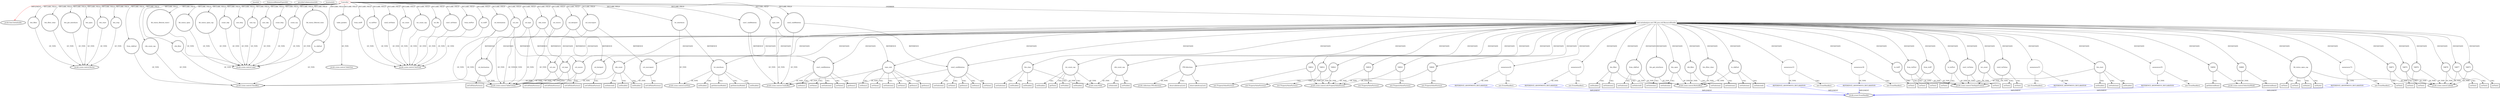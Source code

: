 digraph {
baseInfo[graphId=1009,category="extension_graph",isAnonymous=false,possibleRelation=true]
frameworkRelatedTypesInfo[0="javafx.fxml.Initializable"]
possibleCollaborationsInfo[0="1009~OVERRIDING_METHOD_DECLARATION-INSTANTIATION-~javafx.fxml.Initializable ~javafx.event.EventHandler ~false~true"]
locationInfo[projectName="NirmalL-Shark",filePath="/NirmalL-Shark/Shark-master/src/Controller.java",contextSignature="Controller",graphId="1009"]
0[label="Controller",vertexType="ROOT_CLIENT_CLASS_DECLARATION",isFrameworkType=false,color=red]
1[label="javafx.fxml.Initializable",vertexType="FRAMEWORK_INTERFACE_TYPE",isFrameworkType=true,peripheries=2]
2[label="btn_filter",vertexType="FIELD_DECLARATION",isFrameworkType=true,peripheries=2,shape=circle]
3[label="javafx.scene.control.Button",vertexType="FRAMEWORK_CLASS_TYPE",isFrameworkType=true,peripheries=2]
4[label="btn_filter_clear",vertexType="FIELD_DECLARATION",isFrameworkType=true,peripheries=2,shape=circle]
6[label="btn_get_interfaces",vertexType="FIELD_DECLARATION",isFrameworkType=true,peripheries=2,shape=circle]
8[label="btn_open",vertexType="FIELD_DECLARATION",isFrameworkType=true,peripheries=2,shape=circle]
10[label="btn_start",vertexType="FIELD_DECLARATION",isFrameworkType=true,peripheries=2,shape=circle]
12[label="btn_stop",vertexType="FIELD_DECLARATION",isFrameworkType=true,peripheries=2,shape=circle]
14[label="chk_count",vertexType="FIELD_DECLARATION",isFrameworkType=true,peripheries=2,shape=circle]
15[label="javafx.scene.control.CheckBox",vertexType="FRAMEWORK_CLASS_TYPE",isFrameworkType=true,peripheries=2]
16[label="chk_count_cap",vertexType="FIELD_DECLARATION",isFrameworkType=true,peripheries=2,shape=circle]
18[label="chk_filter",vertexType="FIELD_DECLARATION",isFrameworkType=true,peripheries=2,shape=circle]
20[label="col_destination",vertexType="FIELD_DECLARATION",isFrameworkType=true,peripheries=2,shape=circle]
21[label="javafx.scene.control.TableColumn",vertexType="FRAMEWORK_CLASS_TYPE",isFrameworkType=true,peripheries=2]
22[label="col_destport",vertexType="FIELD_DECLARATION",isFrameworkType=true,peripheries=2,shape=circle]
24[label="col_size",vertexType="FIELD_DECLARATION",isFrameworkType=true,peripheries=2,shape=circle]
26[label="col_source",vertexType="FIELD_DECLARATION",isFrameworkType=true,peripheries=2,shape=circle]
28[label="col_sourceport",vertexType="FIELD_DECLARATION",isFrameworkType=true,peripheries=2,shape=circle]
30[label="col_type",vertexType="FIELD_DECLARATION",isFrameworkType=true,peripheries=2,shape=circle]
32[label="count_http",vertexType="FIELD_DECLARATION",isFrameworkType=true,peripheries=2,shape=circle]
33[label="javafx.scene.control.Label",vertexType="FRAMEWORK_CLASS_TYPE",isFrameworkType=true,peripheries=2]
34[label="count_tcp",vertexType="FIELD_DECLARATION",isFrameworkType=true,peripheries=2,shape=circle]
36[label="count_udp",vertexType="FIELD_DECLARATION",isFrameworkType=true,peripheries=2,shape=circle]
38[label="from_chkEnd",vertexType="FIELD_DECLARATION",isFrameworkType=true,peripheries=2,shape=circle]
40[label="from_txtIP",vertexType="FIELD_DECLARATION",isFrameworkType=true,peripheries=2,shape=circle]
41[label="javafx.scene.control.TextField",vertexType="FRAMEWORK_CLASS_TYPE",isFrameworkType=true,peripheries=2]
42[label="from_txtPort",vertexType="FIELD_DECLARATION",isFrameworkType=true,peripheries=2,shape=circle]
44[label="lbl_status_filtered_stats",vertexType="FIELD_DECLARATION",isFrameworkType=true,peripheries=2,shape=circle]
46[label="lbl_status_filtered_stats1",vertexType="FIELD_DECLARATION",isFrameworkType=true,peripheries=2,shape=circle]
48[label="lbl_status_open",vertexType="FIELD_DECLARATION",isFrameworkType=true,peripheries=2,shape=circle]
50[label="lbl_status_open_cap",vertexType="FIELD_DECLARATION",isFrameworkType=true,peripheries=2,shape=circle]
52[label="lst_interfaces",vertexType="FIELD_DECLARATION",isFrameworkType=true,peripheries=2,shape=circle]
53[label="javafx.scene.control.ListView",vertexType="FRAMEWORK_CLASS_TYPE",isFrameworkType=true,peripheries=2]
54[label="size1_cmbRelation",vertexType="FIELD_DECLARATION",isFrameworkType=true,peripheries=2,shape=circle]
55[label="javafx.scene.control.ComboBox",vertexType="FRAMEWORK_CLASS_TYPE",isFrameworkType=true,peripheries=2]
56[label="size1_txtValue",vertexType="FIELD_DECLARATION",isFrameworkType=true,peripheries=2,shape=circle]
58[label="size2_cmbRelation",vertexType="FIELD_DECLARATION",isFrameworkType=true,peripheries=2,shape=circle]
60[label="size2_txtValue",vertexType="FIELD_DECLARATION",isFrameworkType=true,peripheries=2,shape=circle]
62[label="size_http",vertexType="FIELD_DECLARATION",isFrameworkType=true,peripheries=2,shape=circle]
64[label="size_tcp",vertexType="FIELD_DECLARATION",isFrameworkType=true,peripheries=2,shape=circle]
66[label="size_udp",vertexType="FIELD_DECLARATION",isFrameworkType=true,peripheries=2,shape=circle]
68[label="table_packets",vertexType="FIELD_DECLARATION",isFrameworkType=true,peripheries=2,shape=circle]
69[label="javafx.scene.control.TableView",vertexType="FRAMEWORK_CLASS_TYPE",isFrameworkType=true,peripheries=2]
70[label="to_chkEnd",vertexType="FIELD_DECLARATION",isFrameworkType=true,peripheries=2,shape=circle]
72[label="to_txtIP",vertexType="FIELD_DECLARATION",isFrameworkType=true,peripheries=2,shape=circle]
74[label="to_txtPort",vertexType="FIELD_DECLARATION",isFrameworkType=true,peripheries=2,shape=circle]
76[label="txt_count",vertexType="FIELD_DECLARATION",isFrameworkType=true,peripheries=2,shape=circle]
78[label="txt_count_cap",vertexType="FIELD_DECLARATION",isFrameworkType=true,peripheries=2,shape=circle]
80[label="txt_file",vertexType="FIELD_DECLARATION",isFrameworkType=true,peripheries=2,shape=circle]
82[label="type_cmb",vertexType="FIELD_DECLARATION",isFrameworkType=true,peripheries=2,shape=circle]
84[label="void initialize(java.net.URL,java.util.ResourceBundle)",vertexType="OVERRIDING_METHOD_DECLARATION",isFrameworkType=false,shape=box]
85[label="btn_stop",vertexType="VARIABLE_EXPRESION",isFrameworkType=true,peripheries=2,shape=circle]
87[label="javafx.scene.Node",vertexType="FRAMEWORK_CLASS_TYPE",isFrameworkType=true,peripheries=2]
86[label="setDisable()",vertexType="INSIDE_CALL",isFrameworkType=true,peripheries=2,shape=box]
88[label="txt_count_cap",vertexType="VARIABLE_EXPRESION",isFrameworkType=true,peripheries=2,shape=circle]
89[label="setVisible()",vertexType="INSIDE_CALL",isFrameworkType=true,peripheries=2,shape=box]
91[label="chk_count_cap",vertexType="VARIABLE_EXPRESION",isFrameworkType=true,peripheries=2,shape=circle]
92[label="setVisible()",vertexType="INSIDE_CALL",isFrameworkType=true,peripheries=2,shape=box]
94[label="FXCollections",vertexType="VARIABLE_EXPRESION",isFrameworkType=true,peripheries=2,shape=circle]
96[label="javafx.collections.FXCollections",vertexType="FRAMEWORK_CLASS_TYPE",isFrameworkType=true,peripheries=2]
95[label="observableArrayList()",vertexType="INSIDE_CALL",isFrameworkType=true,peripheries=2,shape=box]
97[label="type_cmb",vertexType="VARIABLE_EXPRESION",isFrameworkType=true,peripheries=2,shape=circle]
98[label="setItems()",vertexType="INSIDE_CALL",isFrameworkType=true,peripheries=2,shape=box]
101[label="setValue()",vertexType="INSIDE_CALL",isFrameworkType=true,peripheries=2,shape=box]
103[label="observableArrayList()",vertexType="INSIDE_CALL",isFrameworkType=true,peripheries=2,shape=box]
104[label="size1_cmbRelation",vertexType="VARIABLE_EXPRESION",isFrameworkType=true,peripheries=2,shape=circle]
105[label="setItems()",vertexType="INSIDE_CALL",isFrameworkType=true,peripheries=2,shape=box]
108[label="setValue()",vertexType="INSIDE_CALL",isFrameworkType=true,peripheries=2,shape=box]
109[label="size2_cmbRelation",vertexType="VARIABLE_EXPRESION",isFrameworkType=true,peripheries=2,shape=circle]
110[label="setItems()",vertexType="INSIDE_CALL",isFrameworkType=true,peripheries=2,shape=box]
113[label="setValue()",vertexType="INSIDE_CALL",isFrameworkType=true,peripheries=2,shape=box]
114[label="col_source",vertexType="VARIABLE_EXPRESION",isFrameworkType=true,peripheries=2,shape=circle]
115[label="setCellValueFactory()",vertexType="INSIDE_CALL",isFrameworkType=true,peripheries=2,shape=box]
118[label="VAR12",vertexType="VARIABLE_EXPRESION",isFrameworkType=true,peripheries=2,shape=circle]
119[label="javafx.scene.control.cell.PropertyValueFactory",vertexType="FRAMEWORK_CLASS_TYPE",isFrameworkType=true,peripheries=2]
117[label="new PropertyValueFactory()",vertexType="CONSTRUCTOR_CALL",isFrameworkType=true,peripheries=2]
120[label="col_destination",vertexType="VARIABLE_EXPRESION",isFrameworkType=true,peripheries=2,shape=circle]
121[label="setCellValueFactory()",vertexType="INSIDE_CALL",isFrameworkType=true,peripheries=2,shape=box]
124[label="VAR14",vertexType="VARIABLE_EXPRESION",isFrameworkType=true,peripheries=2,shape=circle]
123[label="new PropertyValueFactory()",vertexType="CONSTRUCTOR_CALL",isFrameworkType=true,peripheries=2]
126[label="col_size",vertexType="VARIABLE_EXPRESION",isFrameworkType=true,peripheries=2,shape=circle]
127[label="setCellValueFactory()",vertexType="INSIDE_CALL",isFrameworkType=true,peripheries=2,shape=box]
130[label="VAR16",vertexType="VARIABLE_EXPRESION",isFrameworkType=true,peripheries=2,shape=circle]
129[label="new PropertyValueFactory()",vertexType="CONSTRUCTOR_CALL",isFrameworkType=true,peripheries=2]
132[label="col_type",vertexType="VARIABLE_EXPRESION",isFrameworkType=true,peripheries=2,shape=circle]
133[label="setCellValueFactory()",vertexType="INSIDE_CALL",isFrameworkType=true,peripheries=2,shape=box]
136[label="VAR18",vertexType="VARIABLE_EXPRESION",isFrameworkType=true,peripheries=2,shape=circle]
135[label="new PropertyValueFactory()",vertexType="CONSTRUCTOR_CALL",isFrameworkType=true,peripheries=2]
138[label="col_sourceport",vertexType="VARIABLE_EXPRESION",isFrameworkType=true,peripheries=2,shape=circle]
139[label="setCellValueFactory()",vertexType="INSIDE_CALL",isFrameworkType=true,peripheries=2,shape=box]
142[label="VAR20",vertexType="VARIABLE_EXPRESION",isFrameworkType=true,peripheries=2,shape=circle]
141[label="new PropertyValueFactory()",vertexType="CONSTRUCTOR_CALL",isFrameworkType=true,peripheries=2]
144[label="col_destport",vertexType="VARIABLE_EXPRESION",isFrameworkType=true,peripheries=2,shape=circle]
145[label="setCellValueFactory()",vertexType="INSIDE_CALL",isFrameworkType=true,peripheries=2,shape=box]
148[label="VAR22",vertexType="VARIABLE_EXPRESION",isFrameworkType=true,peripheries=2,shape=circle]
147[label="new PropertyValueFactory()",vertexType="CONSTRUCTOR_CALL",isFrameworkType=true,peripheries=2]
150[label="btn_open",vertexType="VARIABLE_EXPRESION",isFrameworkType=true,peripheries=2,shape=circle]
152[label="javafx.scene.control.ButtonBase",vertexType="FRAMEWORK_CLASS_TYPE",isFrameworkType=true,peripheries=2]
151[label="setOnAction()",vertexType="INSIDE_CALL",isFrameworkType=true,peripheries=2,shape=box]
154[label="anonymous24",vertexType="VARIABLE_EXPRESION",isFrameworkType=false,shape=circle]
155[label="REFERENCE_ANONYMOUS_DECLARATION",vertexType="REFERENCE_ANONYMOUS_DECLARATION",isFrameworkType=false,color=blue]
156[label="javafx.event.EventHandler",vertexType="FRAMEWORK_INTERFACE_TYPE",isFrameworkType=true,peripheries=2]
153[label="new EventHandler()",vertexType="CONSTRUCTOR_CALL",isFrameworkType=false]
158[label="anonymous25",vertexType="VARIABLE_EXPRESION",isFrameworkType=false,shape=circle]
159[label="REFERENCE_ANONYMOUS_DECLARATION",vertexType="REFERENCE_ANONYMOUS_DECLARATION",isFrameworkType=false,color=blue]
157[label="new EventHandler()",vertexType="CONSTRUCTOR_CALL",isFrameworkType=false]
161[label="btn_filter",vertexType="VARIABLE_EXPRESION",isFrameworkType=true,peripheries=2,shape=circle]
162[label="setOnAction()",vertexType="INSIDE_CALL",isFrameworkType=true,peripheries=2,shape=box]
164[label="from_chkEnd",vertexType="VARIABLE_EXPRESION",isFrameworkType=true,peripheries=2,shape=circle]
165[label="setOnAction()",vertexType="INSIDE_CALL",isFrameworkType=true,peripheries=2,shape=box]
167[label="to_chkEnd",vertexType="VARIABLE_EXPRESION",isFrameworkType=true,peripheries=2,shape=circle]
168[label="setOnAction()",vertexType="INSIDE_CALL",isFrameworkType=true,peripheries=2,shape=box]
171[label="setOnAction()",vertexType="INSIDE_CALL",isFrameworkType=true,peripheries=2,shape=box]
173[label="setOnAction()",vertexType="INSIDE_CALL",isFrameworkType=true,peripheries=2,shape=box]
175[label="setOnAction()",vertexType="INSIDE_CALL",isFrameworkType=true,peripheries=2,shape=box]
176[label="chk_filter",vertexType="VARIABLE_EXPRESION",isFrameworkType=true,peripheries=2,shape=circle]
177[label="setOnAction()",vertexType="INSIDE_CALL",isFrameworkType=true,peripheries=2,shape=box]
180[label="anonymous33",vertexType="VARIABLE_EXPRESION",isFrameworkType=false,shape=circle]
181[label="REFERENCE_ANONYMOUS_DECLARATION",vertexType="REFERENCE_ANONYMOUS_DECLARATION",isFrameworkType=false,color=blue]
179[label="new EventHandler()",vertexType="CONSTRUCTOR_CALL",isFrameworkType=false]
184[label="setDisable()",vertexType="INSIDE_CALL",isFrameworkType=true,peripheries=2,shape=box]
185[label="btn_filter_clear",vertexType="VARIABLE_EXPRESION",isFrameworkType=true,peripheries=2,shape=circle]
186[label="setOnAction()",vertexType="INSIDE_CALL",isFrameworkType=true,peripheries=2,shape=box]
189[label="anonymous36",vertexType="VARIABLE_EXPRESION",isFrameworkType=false,shape=circle]
190[label="REFERENCE_ANONYMOUS_DECLARATION",vertexType="REFERENCE_ANONYMOUS_DECLARATION",isFrameworkType=false,color=blue]
188[label="new EventHandler()",vertexType="CONSTRUCTOR_CALL",isFrameworkType=false]
192[label="from_txtIP",vertexType="VARIABLE_EXPRESION",isFrameworkType=true,peripheries=2,shape=circle]
194[label="javafx.scene.control.TextInputControl",vertexType="FRAMEWORK_CLASS_TYPE",isFrameworkType=true,peripheries=2]
193[label="setText()",vertexType="INSIDE_CALL",isFrameworkType=true,peripheries=2,shape=box]
196[label="setSelected()",vertexType="INSIDE_CALL",isFrameworkType=true,peripheries=2,shape=box]
197[label="from_txtPort",vertexType="VARIABLE_EXPRESION",isFrameworkType=true,peripheries=2,shape=circle]
198[label="setText()",vertexType="INSIDE_CALL",isFrameworkType=true,peripheries=2,shape=box]
200[label="to_txtIP",vertexType="VARIABLE_EXPRESION",isFrameworkType=true,peripheries=2,shape=circle]
201[label="setText()",vertexType="INSIDE_CALL",isFrameworkType=true,peripheries=2,shape=box]
204[label="setSelected()",vertexType="INSIDE_CALL",isFrameworkType=true,peripheries=2,shape=box]
205[label="to_txtPort",vertexType="VARIABLE_EXPRESION",isFrameworkType=true,peripheries=2,shape=circle]
206[label="setText()",vertexType="INSIDE_CALL",isFrameworkType=true,peripheries=2,shape=box]
209[label="setValue()",vertexType="INSIDE_CALL",isFrameworkType=true,peripheries=2,shape=box]
211[label="getItems()",vertexType="INSIDE_CALL",isFrameworkType=true,peripheries=2,shape=box]
213[label="getItems()",vertexType="INSIDE_CALL",isFrameworkType=true,peripheries=2,shape=box]
215[label="setValue()",vertexType="INSIDE_CALL",isFrameworkType=true,peripheries=2,shape=box]
217[label="getItems()",vertexType="INSIDE_CALL",isFrameworkType=true,peripheries=2,shape=box]
218[label="size1_txtValue",vertexType="VARIABLE_EXPRESION",isFrameworkType=true,peripheries=2,shape=circle]
219[label="setText()",vertexType="INSIDE_CALL",isFrameworkType=true,peripheries=2,shape=box]
222[label="setValue()",vertexType="INSIDE_CALL",isFrameworkType=true,peripheries=2,shape=box]
224[label="getItems()",vertexType="INSIDE_CALL",isFrameworkType=true,peripheries=2,shape=box]
225[label="size2_txtValue",vertexType="VARIABLE_EXPRESION",isFrameworkType=true,peripheries=2,shape=circle]
226[label="setText()",vertexType="INSIDE_CALL",isFrameworkType=true,peripheries=2,shape=box]
228[label="btn_get_interfaces",vertexType="VARIABLE_EXPRESION",isFrameworkType=true,peripheries=2,shape=circle]
229[label="setOnAction()",vertexType="INSIDE_CALL",isFrameworkType=true,peripheries=2,shape=box]
232[label="anonymous53",vertexType="VARIABLE_EXPRESION",isFrameworkType=false,shape=circle]
233[label="REFERENCE_ANONYMOUS_DECLARATION",vertexType="REFERENCE_ANONYMOUS_DECLARATION",isFrameworkType=false,color=blue]
231[label="new EventHandler()",vertexType="CONSTRUCTOR_CALL",isFrameworkType=false]
235[label="btn_start",vertexType="VARIABLE_EXPRESION",isFrameworkType=true,peripheries=2,shape=circle]
236[label="setOnAction()",vertexType="INSIDE_CALL",isFrameworkType=true,peripheries=2,shape=box]
239[label="anonymous55",vertexType="VARIABLE_EXPRESION",isFrameworkType=false,shape=circle]
240[label="REFERENCE_ANONYMOUS_DECLARATION",vertexType="REFERENCE_ANONYMOUS_DECLARATION",isFrameworkType=false,color=blue]
238[label="new EventHandler()",vertexType="CONSTRUCTOR_CALL",isFrameworkType=false]
242[label="VAR56",vertexType="VARIABLE_EXPRESION",isFrameworkType=true,peripheries=2,shape=circle]
244[label="javafx.scene.control.SelectionModel",vertexType="FRAMEWORK_CLASS_TYPE",isFrameworkType=true,peripheries=2]
243[label="getSelectedItem()",vertexType="INSIDE_CALL",isFrameworkType=true,peripheries=2,shape=box]
245[label="lst_interfaces",vertexType="VARIABLE_EXPRESION",isFrameworkType=true,peripheries=2,shape=circle]
246[label="getSelectionModel()",vertexType="INSIDE_CALL",isFrameworkType=true,peripheries=2,shape=box]
248[label="lbl_status_open_cap",vertexType="VARIABLE_EXPRESION",isFrameworkType=true,peripheries=2,shape=circle]
250[label="javafx.scene.control.Labeled",vertexType="FRAMEWORK_CLASS_TYPE",isFrameworkType=true,peripheries=2]
249[label="setText()",vertexType="INSIDE_CALL",isFrameworkType=true,peripheries=2,shape=box]
252[label="setStyle()",vertexType="INSIDE_CALL",isFrameworkType=true,peripheries=2,shape=box]
253[label="VAR60",vertexType="VARIABLE_EXPRESION",isFrameworkType=true,peripheries=2,shape=circle]
254[label="getSelectedItem()",vertexType="INSIDE_CALL",isFrameworkType=true,peripheries=2,shape=box]
257[label="getSelectionModel()",vertexType="INSIDE_CALL",isFrameworkType=true,peripheries=2,shape=box]
258[label="txt_count",vertexType="VARIABLE_EXPRESION",isFrameworkType=true,peripheries=2,shape=circle]
259[label="setText()",vertexType="INSIDE_CALL",isFrameworkType=true,peripheries=2,shape=box]
262[label="getText()",vertexType="INSIDE_CALL",isFrameworkType=true,peripheries=2,shape=box]
263[label="chk_count",vertexType="VARIABLE_EXPRESION",isFrameworkType=true,peripheries=2,shape=circle]
264[label="setSelected()",vertexType="INSIDE_CALL",isFrameworkType=true,peripheries=2,shape=box]
267[label="isSelected()",vertexType="INSIDE_CALL",isFrameworkType=true,peripheries=2,shape=box]
269[label="setDisable()",vertexType="INSIDE_CALL",isFrameworkType=true,peripheries=2,shape=box]
271[label="setDisable()",vertexType="INSIDE_CALL",isFrameworkType=true,peripheries=2,shape=box]
273[label="setDisable()",vertexType="INSIDE_CALL",isFrameworkType=true,peripheries=2,shape=box]
275[label="setDisable()",vertexType="INSIDE_CALL",isFrameworkType=true,peripheries=2,shape=box]
277[label="setDisable()",vertexType="INSIDE_CALL",isFrameworkType=true,peripheries=2,shape=box]
279[label="setOnAction()",vertexType="INSIDE_CALL",isFrameworkType=true,peripheries=2,shape=box]
281[label="anonymous72",vertexType="VARIABLE_EXPRESION",isFrameworkType=false,shape=circle]
282[label="REFERENCE_ANONYMOUS_DECLARATION",vertexType="REFERENCE_ANONYMOUS_DECLARATION",isFrameworkType=false,color=blue]
280[label="new EventHandler()",vertexType="CONSTRUCTOR_CALL",isFrameworkType=false]
284[label="VAR73",vertexType="VARIABLE_EXPRESION",isFrameworkType=true,peripheries=2,shape=circle]
285[label="setText()",vertexType="INSIDE_CALL",isFrameworkType=true,peripheries=2,shape=box]
287[label="VAR74",vertexType="VARIABLE_EXPRESION",isFrameworkType=true,peripheries=2,shape=circle]
288[label="setText()",vertexType="INSIDE_CALL",isFrameworkType=true,peripheries=2,shape=box]
290[label="VAR75",vertexType="VARIABLE_EXPRESION",isFrameworkType=true,peripheries=2,shape=circle]
291[label="setText()",vertexType="INSIDE_CALL",isFrameworkType=true,peripheries=2,shape=box]
293[label="VAR76",vertexType="VARIABLE_EXPRESION",isFrameworkType=true,peripheries=2,shape=circle]
294[label="setText()",vertexType="INSIDE_CALL",isFrameworkType=true,peripheries=2,shape=box]
296[label="VAR77",vertexType="VARIABLE_EXPRESION",isFrameworkType=true,peripheries=2,shape=circle]
297[label="setText()",vertexType="INSIDE_CALL",isFrameworkType=true,peripheries=2,shape=box]
299[label="VAR78",vertexType="VARIABLE_EXPRESION",isFrameworkType=true,peripheries=2,shape=circle]
300[label="setText()",vertexType="INSIDE_CALL",isFrameworkType=true,peripheries=2,shape=box]
303[label="setDisable()",vertexType="INSIDE_CALL",isFrameworkType=true,peripheries=2,shape=box]
305[label="setDisable()",vertexType="INSIDE_CALL",isFrameworkType=true,peripheries=2,shape=box]
307[label="setDisable()",vertexType="INSIDE_CALL",isFrameworkType=true,peripheries=2,shape=box]
309[label="setDisable()",vertexType="INSIDE_CALL",isFrameworkType=true,peripheries=2,shape=box]
311[label="setText()",vertexType="INSIDE_CALL",isFrameworkType=true,peripheries=2,shape=box]
313[label="setStyle()",vertexType="INSIDE_CALL",isFrameworkType=true,peripheries=2,shape=box]
0->1[label="IMPLEMENT",color=red]
0->2[label="DECLARE_FIELD"]
2->3[label="OF_TYPE"]
0->4[label="DECLARE_FIELD"]
4->3[label="OF_TYPE"]
0->6[label="DECLARE_FIELD"]
6->3[label="OF_TYPE"]
0->8[label="DECLARE_FIELD"]
8->3[label="OF_TYPE"]
0->10[label="DECLARE_FIELD"]
10->3[label="OF_TYPE"]
0->12[label="DECLARE_FIELD"]
12->3[label="OF_TYPE"]
0->14[label="DECLARE_FIELD"]
14->15[label="OF_TYPE"]
0->16[label="DECLARE_FIELD"]
16->15[label="OF_TYPE"]
0->18[label="DECLARE_FIELD"]
18->15[label="OF_TYPE"]
0->20[label="DECLARE_FIELD"]
20->21[label="OF_TYPE"]
0->22[label="DECLARE_FIELD"]
22->21[label="OF_TYPE"]
0->24[label="DECLARE_FIELD"]
24->21[label="OF_TYPE"]
0->26[label="DECLARE_FIELD"]
26->21[label="OF_TYPE"]
0->28[label="DECLARE_FIELD"]
28->21[label="OF_TYPE"]
0->30[label="DECLARE_FIELD"]
30->21[label="OF_TYPE"]
0->32[label="DECLARE_FIELD"]
32->33[label="OF_TYPE"]
0->34[label="DECLARE_FIELD"]
34->33[label="OF_TYPE"]
0->36[label="DECLARE_FIELD"]
36->33[label="OF_TYPE"]
0->38[label="DECLARE_FIELD"]
38->15[label="OF_TYPE"]
0->40[label="DECLARE_FIELD"]
40->41[label="OF_TYPE"]
0->42[label="DECLARE_FIELD"]
42->41[label="OF_TYPE"]
0->44[label="DECLARE_FIELD"]
44->33[label="OF_TYPE"]
0->46[label="DECLARE_FIELD"]
46->33[label="OF_TYPE"]
0->48[label="DECLARE_FIELD"]
48->33[label="OF_TYPE"]
0->50[label="DECLARE_FIELD"]
50->33[label="OF_TYPE"]
0->52[label="DECLARE_FIELD"]
52->53[label="OF_TYPE"]
0->54[label="DECLARE_FIELD"]
54->55[label="OF_TYPE"]
0->56[label="DECLARE_FIELD"]
56->41[label="OF_TYPE"]
0->58[label="DECLARE_FIELD"]
58->55[label="OF_TYPE"]
0->60[label="DECLARE_FIELD"]
60->41[label="OF_TYPE"]
0->62[label="DECLARE_FIELD"]
62->33[label="OF_TYPE"]
0->64[label="DECLARE_FIELD"]
64->33[label="OF_TYPE"]
0->66[label="DECLARE_FIELD"]
66->33[label="OF_TYPE"]
0->68[label="DECLARE_FIELD"]
68->69[label="OF_TYPE"]
0->70[label="DECLARE_FIELD"]
70->15[label="OF_TYPE"]
0->72[label="DECLARE_FIELD"]
72->41[label="OF_TYPE"]
0->74[label="DECLARE_FIELD"]
74->41[label="OF_TYPE"]
0->76[label="DECLARE_FIELD"]
76->41[label="OF_TYPE"]
0->78[label="DECLARE_FIELD"]
78->41[label="OF_TYPE"]
0->80[label="DECLARE_FIELD"]
80->41[label="OF_TYPE"]
0->82[label="DECLARE_FIELD"]
82->55[label="OF_TYPE"]
0->84[label="OVERRIDE"]
84->85[label="INSTANTIATE"]
85->87[label="OF_TYPE"]
85->86[label="CALL"]
84->88[label="INSTANTIATE"]
88->87[label="OF_TYPE"]
88->89[label="CALL"]
84->91[label="INSTANTIATE"]
91->87[label="OF_TYPE"]
91->92[label="CALL"]
84->94[label="INSTANTIATE"]
94->96[label="OF_TYPE"]
94->95[label="CALL"]
84->97[label="INSTANTIATE"]
82->97[label="REFERENCE"]
97->55[label="OF_TYPE"]
97->98[label="CALL"]
97->101[label="CALL"]
94->103[label="CALL"]
84->104[label="INSTANTIATE"]
54->104[label="REFERENCE"]
104->55[label="OF_TYPE"]
104->105[label="CALL"]
104->108[label="CALL"]
84->109[label="INSTANTIATE"]
58->109[label="REFERENCE"]
109->55[label="OF_TYPE"]
109->110[label="CALL"]
109->113[label="CALL"]
84->114[label="INSTANTIATE"]
26->114[label="REFERENCE"]
114->21[label="OF_TYPE"]
114->115[label="CALL"]
84->118[label="INSTANTIATE"]
118->119[label="OF_TYPE"]
118->117[label="CALL"]
84->120[label="INSTANTIATE"]
20->120[label="REFERENCE"]
120->21[label="OF_TYPE"]
120->121[label="CALL"]
84->124[label="INSTANTIATE"]
124->119[label="OF_TYPE"]
124->123[label="CALL"]
84->126[label="INSTANTIATE"]
24->126[label="REFERENCE"]
126->21[label="OF_TYPE"]
126->127[label="CALL"]
84->130[label="INSTANTIATE"]
130->119[label="OF_TYPE"]
130->129[label="CALL"]
84->132[label="INSTANTIATE"]
30->132[label="REFERENCE"]
132->21[label="OF_TYPE"]
132->133[label="CALL"]
84->136[label="INSTANTIATE"]
136->119[label="OF_TYPE"]
136->135[label="CALL"]
84->138[label="INSTANTIATE"]
28->138[label="REFERENCE"]
138->21[label="OF_TYPE"]
138->139[label="CALL"]
84->142[label="INSTANTIATE"]
142->119[label="OF_TYPE"]
142->141[label="CALL"]
84->144[label="INSTANTIATE"]
22->144[label="REFERENCE"]
144->21[label="OF_TYPE"]
144->145[label="CALL"]
84->148[label="INSTANTIATE"]
148->119[label="OF_TYPE"]
148->147[label="CALL"]
84->150[label="INSTANTIATE"]
150->152[label="OF_TYPE"]
150->151[label="CALL"]
84->154[label="INSTANTIATE"]
155->156[label="IMPLEMENT",color=blue]
154->155[label="OF_TYPE"]
154->153[label="CALL"]
84->158[label="INSTANTIATE"]
159->156[label="IMPLEMENT",color=blue]
158->159[label="OF_TYPE"]
158->157[label="CALL"]
84->161[label="INSTANTIATE"]
161->152[label="OF_TYPE"]
161->162[label="CALL"]
84->164[label="INSTANTIATE"]
164->152[label="OF_TYPE"]
164->165[label="CALL"]
84->167[label="INSTANTIATE"]
167->152[label="OF_TYPE"]
167->168[label="CALL"]
97->171[label="CALL"]
104->173[label="CALL"]
109->175[label="CALL"]
84->176[label="INSTANTIATE"]
176->152[label="OF_TYPE"]
176->177[label="CALL"]
84->180[label="INSTANTIATE"]
181->156[label="IMPLEMENT",color=blue]
180->181[label="OF_TYPE"]
180->179[label="CALL"]
161->184[label="CALL"]
84->185[label="INSTANTIATE"]
185->152[label="OF_TYPE"]
185->186[label="CALL"]
84->189[label="INSTANTIATE"]
190->156[label="IMPLEMENT",color=blue]
189->190[label="OF_TYPE"]
189->188[label="CALL"]
84->192[label="INSTANTIATE"]
192->194[label="OF_TYPE"]
192->193[label="CALL"]
164->196[label="CALL"]
84->197[label="INSTANTIATE"]
197->194[label="OF_TYPE"]
197->198[label="CALL"]
84->200[label="INSTANTIATE"]
200->194[label="OF_TYPE"]
200->201[label="CALL"]
167->204[label="CALL"]
84->205[label="INSTANTIATE"]
205->194[label="OF_TYPE"]
205->206[label="CALL"]
97->209[label="CALL"]
97->211[label="CALL"]
97->213[label="CALL"]
104->215[label="CALL"]
104->217[label="CALL"]
84->218[label="INSTANTIATE"]
218->194[label="OF_TYPE"]
218->219[label="CALL"]
109->222[label="CALL"]
109->224[label="CALL"]
84->225[label="INSTANTIATE"]
225->194[label="OF_TYPE"]
225->226[label="CALL"]
84->228[label="INSTANTIATE"]
228->152[label="OF_TYPE"]
228->229[label="CALL"]
84->232[label="INSTANTIATE"]
233->156[label="IMPLEMENT",color=blue]
232->233[label="OF_TYPE"]
232->231[label="CALL"]
84->235[label="INSTANTIATE"]
235->152[label="OF_TYPE"]
235->236[label="CALL"]
84->239[label="INSTANTIATE"]
240->156[label="IMPLEMENT",color=blue]
239->240[label="OF_TYPE"]
239->238[label="CALL"]
84->242[label="INSTANTIATE"]
242->244[label="OF_TYPE"]
242->243[label="CALL"]
84->245[label="INSTANTIATE"]
52->245[label="REFERENCE"]
245->53[label="OF_TYPE"]
245->246[label="CALL"]
84->248[label="INSTANTIATE"]
248->250[label="OF_TYPE"]
248->249[label="CALL"]
248->252[label="CALL"]
84->253[label="INSTANTIATE"]
253->244[label="OF_TYPE"]
253->254[label="CALL"]
245->257[label="CALL"]
84->258[label="INSTANTIATE"]
258->194[label="OF_TYPE"]
258->259[label="CALL"]
88->262[label="CALL"]
84->263[label="INSTANTIATE"]
14->263[label="REFERENCE"]
263->15[label="OF_TYPE"]
263->264[label="CALL"]
91->267[label="CALL"]
85->269[label="CALL"]
235->271[label="CALL"]
245->273[label="CALL"]
263->275[label="CALL"]
88->277[label="CALL"]
85->279[label="CALL"]
84->281[label="INSTANTIATE"]
282->156[label="IMPLEMENT",color=blue]
281->282[label="OF_TYPE"]
281->280[label="CALL"]
84->284[label="INSTANTIATE"]
284->250[label="OF_TYPE"]
284->285[label="CALL"]
84->287[label="INSTANTIATE"]
287->250[label="OF_TYPE"]
287->288[label="CALL"]
84->290[label="INSTANTIATE"]
290->250[label="OF_TYPE"]
290->291[label="CALL"]
84->293[label="INSTANTIATE"]
293->250[label="OF_TYPE"]
293->294[label="CALL"]
84->296[label="INSTANTIATE"]
296->250[label="OF_TYPE"]
296->297[label="CALL"]
84->299[label="INSTANTIATE"]
299->250[label="OF_TYPE"]
299->300[label="CALL"]
235->303[label="CALL"]
245->305[label="CALL"]
263->307[label="CALL"]
88->309[label="CALL"]
248->311[label="CALL"]
248->313[label="CALL"]
}
